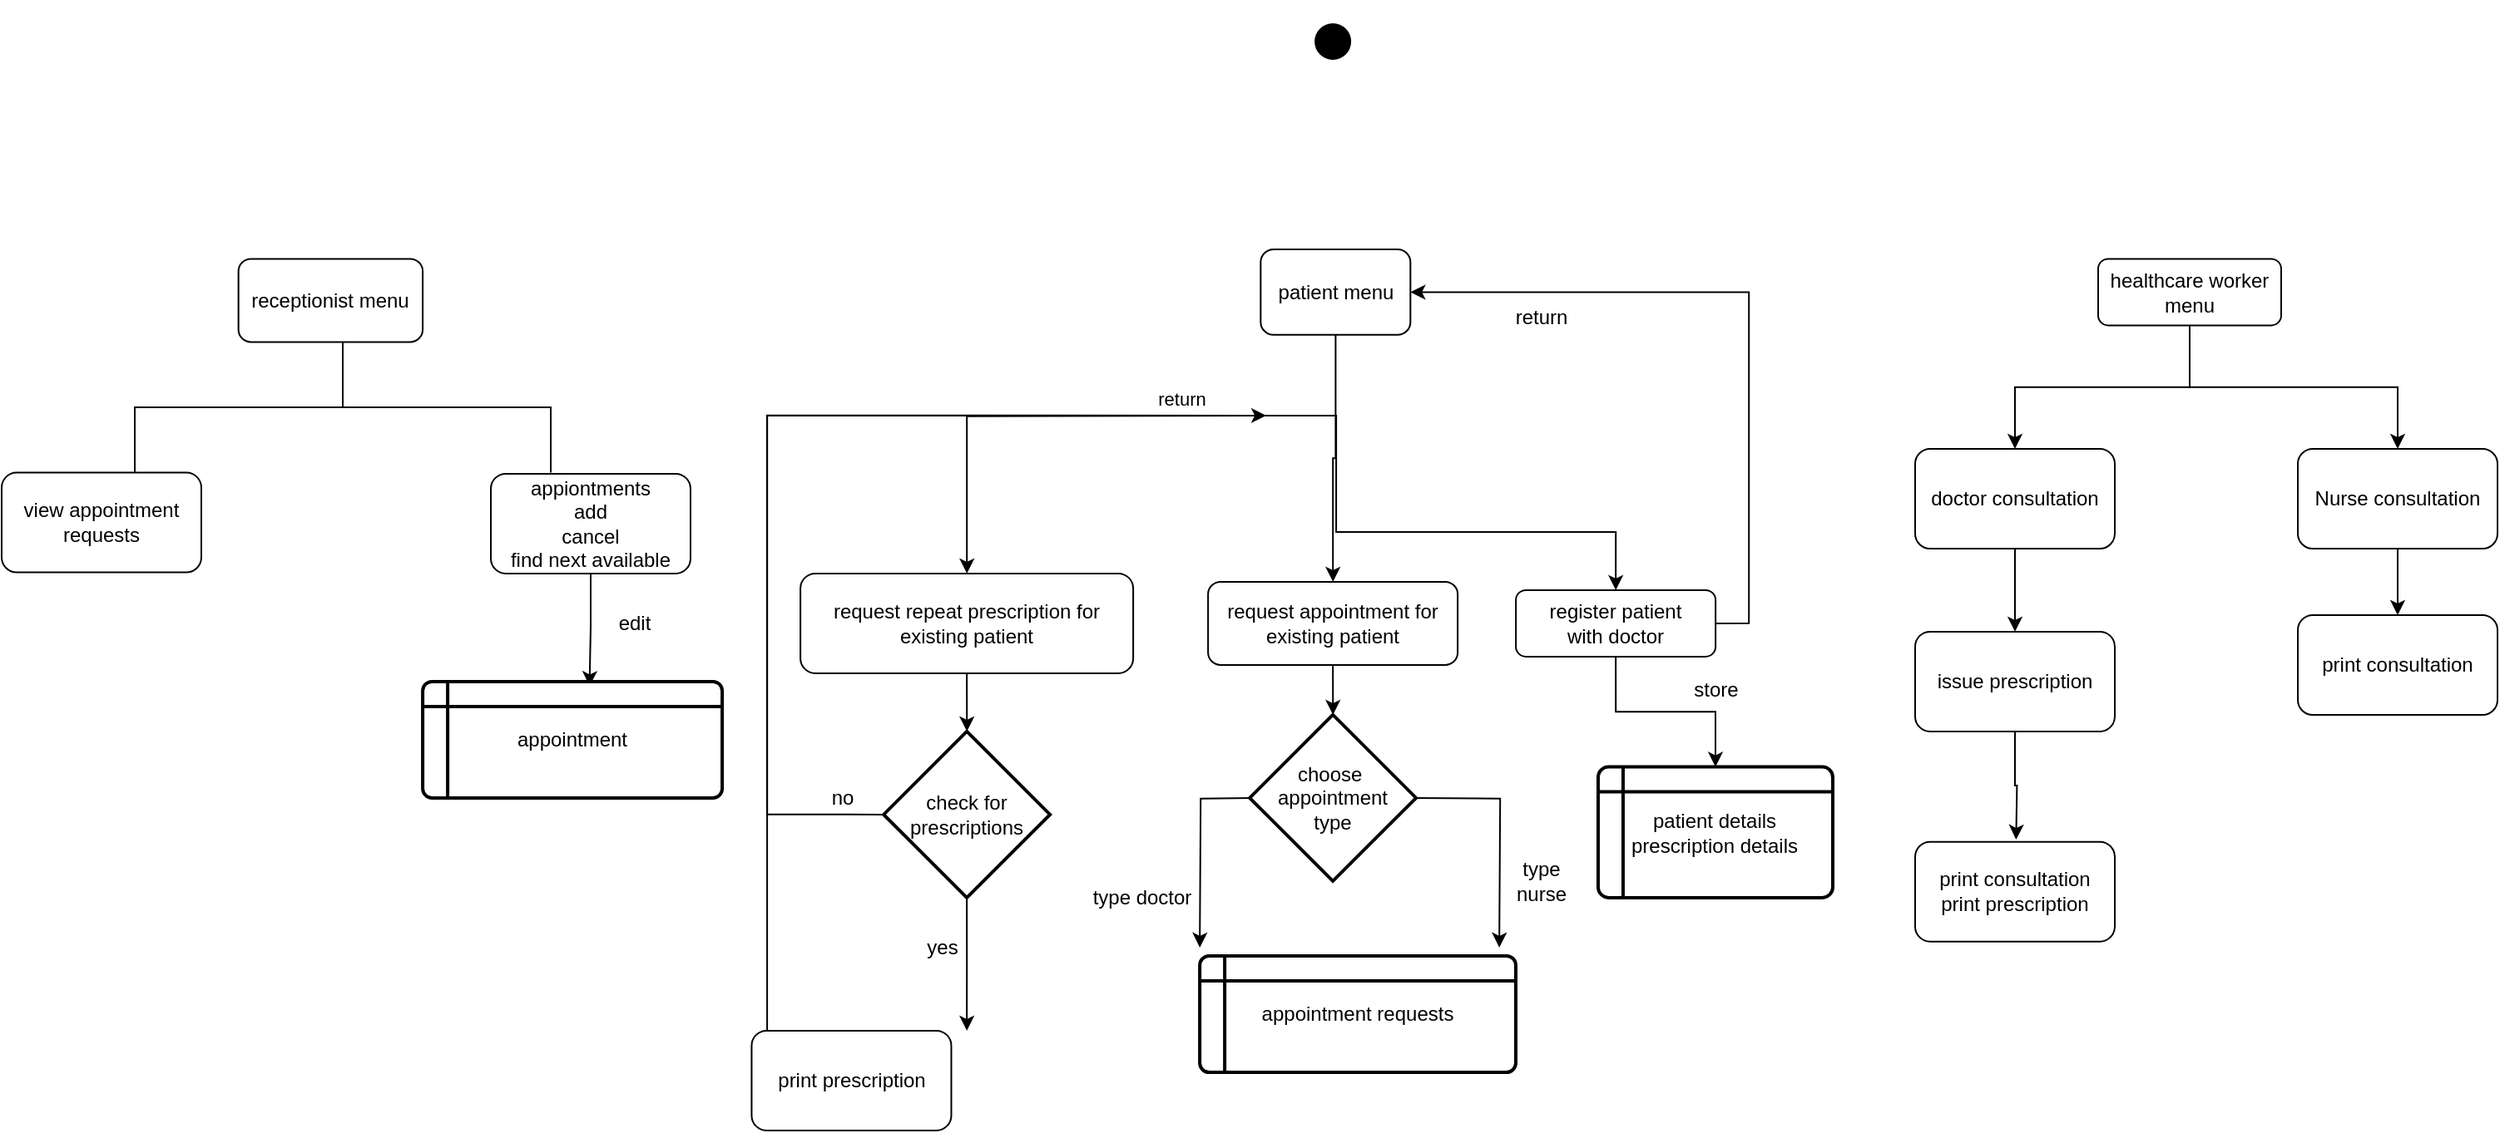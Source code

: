 <mxfile version="18.0.7" type="github">
  <diagram id="C5RBs43oDa-KdzZeNtuy" name="Page-1">
    <mxGraphModel dx="1384" dy="761" grid="1" gridSize="10" guides="1" tooltips="1" connect="1" arrows="1" fold="1" page="1" pageScale="1" pageWidth="827" pageHeight="1169" math="0" shadow="0">
      <root>
        <mxCell id="WIyWlLk6GJQsqaUBKTNV-0" />
        <mxCell id="WIyWlLk6GJQsqaUBKTNV-1" parent="WIyWlLk6GJQsqaUBKTNV-0" />
        <mxCell id="bt1sG3O_FPqmAOzxdh9N-33" style="edgeStyle=orthogonalEdgeStyle;rounded=0;orthogonalLoop=1;jettySize=auto;html=1;exitX=0.5;exitY=1;exitDx=0;exitDy=0;entryX=0.5;entryY=0;entryDx=0;entryDy=0;" parent="WIyWlLk6GJQsqaUBKTNV-1" source="WIyWlLk6GJQsqaUBKTNV-3" target="bt1sG3O_FPqmAOzxdh9N-15" edge="1">
          <mxGeometry relative="1" as="geometry" />
        </mxCell>
        <mxCell id="Za7b8PjsQ_Q9GH5Rkt4r-1" style="edgeStyle=orthogonalEdgeStyle;rounded=0;orthogonalLoop=1;jettySize=auto;html=1;exitX=1;exitY=0.5;exitDx=0;exitDy=0;entryX=1;entryY=0.5;entryDx=0;entryDy=0;" edge="1" parent="WIyWlLk6GJQsqaUBKTNV-1" source="WIyWlLk6GJQsqaUBKTNV-3" target="bt1sG3O_FPqmAOzxdh9N-39">
          <mxGeometry relative="1" as="geometry" />
        </mxCell>
        <mxCell id="WIyWlLk6GJQsqaUBKTNV-3" value="register patient&lt;br&gt;with doctor" style="rounded=1;whiteSpace=wrap;html=1;fontSize=12;glass=0;strokeWidth=1;shadow=0;" parent="WIyWlLk6GJQsqaUBKTNV-1" vertex="1">
          <mxGeometry x="970.06" y="639.94" width="120" height="40" as="geometry" />
        </mxCell>
        <mxCell id="bt1sG3O_FPqmAOzxdh9N-5" style="edgeStyle=orthogonalEdgeStyle;rounded=0;orthogonalLoop=1;jettySize=auto;html=1;" parent="WIyWlLk6GJQsqaUBKTNV-1" edge="1">
          <mxGeometry relative="1" as="geometry">
            <mxPoint x="780.06" y="854.94" as="targetPoint" />
            <mxPoint x="812.06" y="764.94" as="sourcePoint" />
          </mxGeometry>
        </mxCell>
        <mxCell id="bt1sG3O_FPqmAOzxdh9N-6" style="edgeStyle=orthogonalEdgeStyle;rounded=0;orthogonalLoop=1;jettySize=auto;html=1;exitX=1;exitY=0.5;exitDx=0;exitDy=0;" parent="WIyWlLk6GJQsqaUBKTNV-1" edge="1">
          <mxGeometry relative="1" as="geometry">
            <mxPoint x="960.06" y="854.94" as="targetPoint" />
            <mxPoint x="908.06" y="764.94" as="sourcePoint" />
          </mxGeometry>
        </mxCell>
        <mxCell id="Za7b8PjsQ_Q9GH5Rkt4r-17" style="edgeStyle=orthogonalEdgeStyle;rounded=0;orthogonalLoop=1;jettySize=auto;html=1;exitX=0.5;exitY=1;exitDx=0;exitDy=0;" edge="1" parent="WIyWlLk6GJQsqaUBKTNV-1" source="bt1sG3O_FPqmAOzxdh9N-1" target="Za7b8PjsQ_Q9GH5Rkt4r-16">
          <mxGeometry relative="1" as="geometry" />
        </mxCell>
        <mxCell id="bt1sG3O_FPqmAOzxdh9N-1" value="Nurse consultation" style="rounded=1;whiteSpace=wrap;html=1;" parent="WIyWlLk6GJQsqaUBKTNV-1" vertex="1">
          <mxGeometry x="1440" y="555" width="120" height="60" as="geometry" />
        </mxCell>
        <mxCell id="bt1sG3O_FPqmAOzxdh9N-7" value="type&lt;br&gt;nurse" style="text;html=1;align=center;verticalAlign=middle;resizable=0;points=[];autosize=1;strokeColor=none;fillColor=none;" parent="WIyWlLk6GJQsqaUBKTNV-1" vertex="1">
          <mxGeometry x="960.06" y="799.94" width="50" height="30" as="geometry" />
        </mxCell>
        <mxCell id="bt1sG3O_FPqmAOzxdh9N-8" value="type doctor" style="text;html=1;align=center;verticalAlign=middle;resizable=0;points=[];autosize=1;strokeColor=none;fillColor=none;" parent="WIyWlLk6GJQsqaUBKTNV-1" vertex="1">
          <mxGeometry x="710.06" y="814.94" width="70" height="20" as="geometry" />
        </mxCell>
        <mxCell id="Za7b8PjsQ_Q9GH5Rkt4r-11" style="edgeStyle=orthogonalEdgeStyle;rounded=0;orthogonalLoop=1;jettySize=auto;html=1;exitX=0.5;exitY=1;exitDx=0;exitDy=0;entryX=0.5;entryY=0;entryDx=0;entryDy=0;" edge="1" parent="WIyWlLk6GJQsqaUBKTNV-1" source="bt1sG3O_FPqmAOzxdh9N-9" target="Za7b8PjsQ_Q9GH5Rkt4r-9">
          <mxGeometry relative="1" as="geometry" />
        </mxCell>
        <mxCell id="bt1sG3O_FPqmAOzxdh9N-9" value="doctor consultation" style="rounded=1;whiteSpace=wrap;html=1;" parent="WIyWlLk6GJQsqaUBKTNV-1" vertex="1">
          <mxGeometry x="1210" y="555" width="120" height="60" as="geometry" />
        </mxCell>
        <mxCell id="bt1sG3O_FPqmAOzxdh9N-16" style="edgeStyle=orthogonalEdgeStyle;rounded=0;orthogonalLoop=1;jettySize=auto;html=1;exitX=0.5;exitY=1;exitDx=0;exitDy=0;" parent="WIyWlLk6GJQsqaUBKTNV-1" source="bt1sG3O_FPqmAOzxdh9N-11" target="bt1sG3O_FPqmAOzxdh9N-17" edge="1">
          <mxGeometry relative="1" as="geometry">
            <mxPoint x="860.06" y="764.94" as="targetPoint" />
          </mxGeometry>
        </mxCell>
        <mxCell id="bt1sG3O_FPqmAOzxdh9N-11" value="request appointment for existing patient" style="rounded=1;whiteSpace=wrap;html=1;" parent="WIyWlLk6GJQsqaUBKTNV-1" vertex="1">
          <mxGeometry x="785.06" y="634.94" width="150" height="50" as="geometry" />
        </mxCell>
        <mxCell id="bt1sG3O_FPqmAOzxdh9N-22" style="edgeStyle=orthogonalEdgeStyle;rounded=0;orthogonalLoop=1;jettySize=auto;html=1;exitX=0.5;exitY=1;exitDx=0;exitDy=0;" parent="WIyWlLk6GJQsqaUBKTNV-1" source="bt1sG3O_FPqmAOzxdh9N-12" target="bt1sG3O_FPqmAOzxdh9N-23" edge="1">
          <mxGeometry relative="1" as="geometry">
            <mxPoint x="640.06" y="724.94" as="targetPoint" />
          </mxGeometry>
        </mxCell>
        <mxCell id="bt1sG3O_FPqmAOzxdh9N-12" value="request repeat prescription for existing patient" style="rounded=1;whiteSpace=wrap;html=1;" parent="WIyWlLk6GJQsqaUBKTNV-1" vertex="1">
          <mxGeometry x="540.06" y="629.94" width="200" height="60" as="geometry" />
        </mxCell>
        <mxCell id="bt1sG3O_FPqmAOzxdh9N-15" value="patient details&lt;br&gt;prescription details" style="shape=internalStorage;whiteSpace=wrap;html=1;dx=15;dy=15;rounded=1;arcSize=8;strokeWidth=2;" parent="WIyWlLk6GJQsqaUBKTNV-1" vertex="1">
          <mxGeometry x="1019.48" y="746.28" width="141.03" height="78.66" as="geometry" />
        </mxCell>
        <mxCell id="bt1sG3O_FPqmAOzxdh9N-17" value="choose&amp;nbsp;&lt;br&gt;appointment&lt;br&gt;type" style="strokeWidth=2;html=1;shape=mxgraph.flowchart.decision;whiteSpace=wrap;rounded=1;" parent="WIyWlLk6GJQsqaUBKTNV-1" vertex="1">
          <mxGeometry x="810.06" y="714.94" width="100" height="100" as="geometry" />
        </mxCell>
        <mxCell id="bt1sG3O_FPqmAOzxdh9N-20" style="edgeStyle=orthogonalEdgeStyle;rounded=0;orthogonalLoop=1;jettySize=auto;html=1;exitX=0;exitY=0.5;exitDx=0;exitDy=0;exitPerimeter=0;" parent="WIyWlLk6GJQsqaUBKTNV-1" target="bt1sG3O_FPqmAOzxdh9N-12" edge="1">
          <mxGeometry relative="1" as="geometry">
            <mxPoint x="640.06" y="554.94" as="targetPoint" />
            <mxPoint x="820.06" y="534.94" as="sourcePoint" />
          </mxGeometry>
        </mxCell>
        <mxCell id="bt1sG3O_FPqmAOzxdh9N-21" style="edgeStyle=orthogonalEdgeStyle;rounded=0;orthogonalLoop=1;jettySize=auto;html=1;" parent="WIyWlLk6GJQsqaUBKTNV-1" source="bt1sG3O_FPqmAOzxdh9N-39" target="bt1sG3O_FPqmAOzxdh9N-11" edge="1">
          <mxGeometry relative="1" as="geometry">
            <mxPoint x="684.33" y="475" as="sourcePoint" />
          </mxGeometry>
        </mxCell>
        <mxCell id="bt1sG3O_FPqmAOzxdh9N-19" value="return" style="text;html=1;align=center;verticalAlign=middle;resizable=0;points=[];autosize=1;strokeColor=none;fillColor=none;" parent="WIyWlLk6GJQsqaUBKTNV-1" vertex="1">
          <mxGeometry x="960.06" y="466.4" width="50" height="20" as="geometry" />
        </mxCell>
        <mxCell id="bt1sG3O_FPqmAOzxdh9N-24" style="edgeStyle=orthogonalEdgeStyle;rounded=0;orthogonalLoop=1;jettySize=auto;html=1;exitX=0.5;exitY=1;exitDx=0;exitDy=0;exitPerimeter=0;" parent="WIyWlLk6GJQsqaUBKTNV-1" source="bt1sG3O_FPqmAOzxdh9N-23" edge="1">
          <mxGeometry relative="1" as="geometry">
            <mxPoint x="640.06" y="904.94" as="targetPoint" />
          </mxGeometry>
        </mxCell>
        <mxCell id="bt1sG3O_FPqmAOzxdh9N-27" style="edgeStyle=orthogonalEdgeStyle;rounded=0;orthogonalLoop=1;jettySize=auto;html=1;exitX=0;exitY=0.5;exitDx=0;exitDy=0;exitPerimeter=0;" parent="WIyWlLk6GJQsqaUBKTNV-1" source="bt1sG3O_FPqmAOzxdh9N-23" edge="1">
          <mxGeometry relative="1" as="geometry">
            <mxPoint x="820.06" y="534.94" as="targetPoint" />
            <Array as="points">
              <mxPoint x="520.06" y="774.94" />
              <mxPoint x="520.06" y="534.94" />
            </Array>
          </mxGeometry>
        </mxCell>
        <mxCell id="bt1sG3O_FPqmAOzxdh9N-23" value="check for&lt;br&gt;prescriptions" style="strokeWidth=2;html=1;shape=mxgraph.flowchart.decision;whiteSpace=wrap;rounded=1;" parent="WIyWlLk6GJQsqaUBKTNV-1" vertex="1">
          <mxGeometry x="590.06" y="724.94" width="100" height="100" as="geometry" />
        </mxCell>
        <mxCell id="bt1sG3O_FPqmAOzxdh9N-25" value="yes" style="text;html=1;align=center;verticalAlign=middle;resizable=0;points=[];autosize=1;strokeColor=none;fillColor=none;" parent="WIyWlLk6GJQsqaUBKTNV-1" vertex="1">
          <mxGeometry x="610.06" y="844.94" width="30" height="20" as="geometry" />
        </mxCell>
        <mxCell id="bt1sG3O_FPqmAOzxdh9N-29" style="edgeStyle=orthogonalEdgeStyle;rounded=0;orthogonalLoop=1;jettySize=auto;html=1;exitX=0;exitY=0.5;exitDx=0;exitDy=0;entryX=0.5;entryY=0;entryDx=0;entryDy=0;" parent="WIyWlLk6GJQsqaUBKTNV-1" edge="1" target="WIyWlLk6GJQsqaUBKTNV-3">
          <mxGeometry relative="1" as="geometry">
            <mxPoint x="820.06" y="534.94" as="targetPoint" />
            <Array as="points">
              <mxPoint x="520.06" y="935" />
              <mxPoint x="520.06" y="535" />
              <mxPoint x="862.06" y="535" />
              <mxPoint x="862.06" y="605" />
              <mxPoint x="1030.06" y="605" />
            </Array>
            <mxPoint x="580.06" y="934.94" as="sourcePoint" />
          </mxGeometry>
        </mxCell>
        <mxCell id="bt1sG3O_FPqmAOzxdh9N-30" value="return" style="edgeLabel;html=1;align=center;verticalAlign=middle;resizable=0;points=[];" parent="bt1sG3O_FPqmAOzxdh9N-29" vertex="1" connectable="0">
          <mxGeometry x="0.275" y="9" relative="1" as="geometry">
            <mxPoint x="24" y="-1" as="offset" />
          </mxGeometry>
        </mxCell>
        <mxCell id="bt1sG3O_FPqmAOzxdh9N-26" value="print prescription" style="rounded=1;whiteSpace=wrap;html=1;" parent="WIyWlLk6GJQsqaUBKTNV-1" vertex="1">
          <mxGeometry x="510.73" y="904.94" width="120" height="60" as="geometry" />
        </mxCell>
        <mxCell id="bt1sG3O_FPqmAOzxdh9N-28" value="no" style="text;html=1;align=center;verticalAlign=middle;resizable=0;points=[];autosize=1;strokeColor=none;fillColor=none;" parent="WIyWlLk6GJQsqaUBKTNV-1" vertex="1">
          <mxGeometry x="550.06" y="754.94" width="30" height="20" as="geometry" />
        </mxCell>
        <mxCell id="bt1sG3O_FPqmAOzxdh9N-34" value="store" style="text;html=1;align=center;verticalAlign=middle;resizable=0;points=[];autosize=1;strokeColor=none;fillColor=none;" parent="WIyWlLk6GJQsqaUBKTNV-1" vertex="1">
          <mxGeometry x="1070" y="689.94" width="40" height="20" as="geometry" />
        </mxCell>
        <mxCell id="bt1sG3O_FPqmAOzxdh9N-39" value="patient menu" style="rounded=1;whiteSpace=wrap;html=1;" parent="WIyWlLk6GJQsqaUBKTNV-1" vertex="1">
          <mxGeometry x="816.67" y="435" width="90" height="51.4" as="geometry" />
        </mxCell>
        <mxCell id="Za7b8PjsQ_Q9GH5Rkt4r-10" style="edgeStyle=orthogonalEdgeStyle;rounded=0;orthogonalLoop=1;jettySize=auto;html=1;exitX=0.5;exitY=1;exitDx=0;exitDy=0;entryX=0.5;entryY=0;entryDx=0;entryDy=0;" edge="1" parent="WIyWlLk6GJQsqaUBKTNV-1" source="bt1sG3O_FPqmAOzxdh9N-45" target="bt1sG3O_FPqmAOzxdh9N-9">
          <mxGeometry relative="1" as="geometry" />
        </mxCell>
        <mxCell id="Za7b8PjsQ_Q9GH5Rkt4r-12" style="edgeStyle=orthogonalEdgeStyle;rounded=0;orthogonalLoop=1;jettySize=auto;html=1;exitX=0.5;exitY=1;exitDx=0;exitDy=0;entryX=0.5;entryY=0;entryDx=0;entryDy=0;" edge="1" parent="WIyWlLk6GJQsqaUBKTNV-1" source="bt1sG3O_FPqmAOzxdh9N-45" target="bt1sG3O_FPqmAOzxdh9N-1">
          <mxGeometry relative="1" as="geometry" />
        </mxCell>
        <mxCell id="bt1sG3O_FPqmAOzxdh9N-45" value="healthcare worker&lt;br&gt;menu" style="rounded=1;whiteSpace=wrap;html=1;" parent="WIyWlLk6GJQsqaUBKTNV-1" vertex="1">
          <mxGeometry x="1320" y="440.7" width="110" height="40" as="geometry" />
        </mxCell>
        <mxCell id="bt1sG3O_FPqmAOzxdh9N-47" value="" style="shape=waypoint;sketch=0;size=6;pointerEvents=1;points=[];fillColor=none;resizable=0;rotatable=0;perimeter=centerPerimeter;snapToPoint=1;rounded=1;strokeWidth=9;" parent="WIyWlLk6GJQsqaUBKTNV-1" vertex="1">
          <mxGeometry x="840.06" y="290" width="40" height="40" as="geometry" />
        </mxCell>
        <mxCell id="bt1sG3O_FPqmAOzxdh9N-48" value="receptionist menu" style="rounded=1;whiteSpace=wrap;html=1;strokeWidth=1;" parent="WIyWlLk6GJQsqaUBKTNV-1" vertex="1">
          <mxGeometry x="202.32" y="440.7" width="110.73" height="50" as="geometry" />
        </mxCell>
        <mxCell id="bt1sG3O_FPqmAOzxdh9N-49" value="" style="strokeWidth=1;html=1;shape=mxgraph.flowchart.annotation_2;align=left;labelPosition=right;pointerEvents=1;rounded=1;direction=south;" parent="WIyWlLk6GJQsqaUBKTNV-1" vertex="1">
          <mxGeometry x="140" y="490.7" width="250" height="78.6" as="geometry" />
        </mxCell>
        <mxCell id="Za7b8PjsQ_Q9GH5Rkt4r-14" style="edgeStyle=orthogonalEdgeStyle;rounded=0;orthogonalLoop=1;jettySize=auto;html=1;exitX=0.5;exitY=1;exitDx=0;exitDy=0;entryX=0.557;entryY=0.039;entryDx=0;entryDy=0;entryPerimeter=0;" edge="1" parent="WIyWlLk6GJQsqaUBKTNV-1" source="Za7b8PjsQ_Q9GH5Rkt4r-3" target="Za7b8PjsQ_Q9GH5Rkt4r-13">
          <mxGeometry relative="1" as="geometry" />
        </mxCell>
        <mxCell id="Za7b8PjsQ_Q9GH5Rkt4r-3" value="appiontments&lt;br&gt;add&lt;br&gt;cancel&lt;br&gt;find next available" style="rounded=1;whiteSpace=wrap;html=1;" vertex="1" parent="WIyWlLk6GJQsqaUBKTNV-1">
          <mxGeometry x="354" y="569.94" width="120" height="60" as="geometry" />
        </mxCell>
        <mxCell id="Za7b8PjsQ_Q9GH5Rkt4r-6" value="appointment requests" style="shape=internalStorage;whiteSpace=wrap;html=1;dx=15;dy=15;rounded=1;arcSize=8;strokeWidth=2;" vertex="1" parent="WIyWlLk6GJQsqaUBKTNV-1">
          <mxGeometry x="780.06" y="860" width="189.94" height="70" as="geometry" />
        </mxCell>
        <mxCell id="Za7b8PjsQ_Q9GH5Rkt4r-7" value="view appointment&lt;br&gt;requests" style="rounded=1;whiteSpace=wrap;html=1;" vertex="1" parent="WIyWlLk6GJQsqaUBKTNV-1">
          <mxGeometry x="60" y="569.3" width="120" height="60" as="geometry" />
        </mxCell>
        <mxCell id="Za7b8PjsQ_Q9GH5Rkt4r-18" style="edgeStyle=orthogonalEdgeStyle;rounded=0;orthogonalLoop=1;jettySize=auto;html=1;exitX=0.5;exitY=1;exitDx=0;exitDy=0;" edge="1" parent="WIyWlLk6GJQsqaUBKTNV-1" source="Za7b8PjsQ_Q9GH5Rkt4r-9">
          <mxGeometry relative="1" as="geometry">
            <mxPoint x="1270.667" y="790" as="targetPoint" />
          </mxGeometry>
        </mxCell>
        <mxCell id="Za7b8PjsQ_Q9GH5Rkt4r-9" value="issue prescription" style="rounded=1;whiteSpace=wrap;html=1;" vertex="1" parent="WIyWlLk6GJQsqaUBKTNV-1">
          <mxGeometry x="1210" y="664.94" width="120" height="60" as="geometry" />
        </mxCell>
        <mxCell id="Za7b8PjsQ_Q9GH5Rkt4r-13" value="appointment" style="shape=internalStorage;whiteSpace=wrap;html=1;dx=15;dy=15;rounded=1;arcSize=8;strokeWidth=2;" vertex="1" parent="WIyWlLk6GJQsqaUBKTNV-1">
          <mxGeometry x="313.05" y="694.94" width="180" height="70" as="geometry" />
        </mxCell>
        <mxCell id="Za7b8PjsQ_Q9GH5Rkt4r-15" value="edit" style="text;html=1;align=center;verticalAlign=middle;resizable=0;points=[];autosize=1;strokeColor=none;fillColor=none;" vertex="1" parent="WIyWlLk6GJQsqaUBKTNV-1">
          <mxGeometry x="425" y="650" width="30" height="20" as="geometry" />
        </mxCell>
        <mxCell id="Za7b8PjsQ_Q9GH5Rkt4r-16" value="print consultation" style="rounded=1;whiteSpace=wrap;html=1;" vertex="1" parent="WIyWlLk6GJQsqaUBKTNV-1">
          <mxGeometry x="1440" y="655" width="120" height="60" as="geometry" />
        </mxCell>
        <mxCell id="Za7b8PjsQ_Q9GH5Rkt4r-19" value="print consultation&lt;br&gt;print prescription" style="rounded=1;whiteSpace=wrap;html=1;" vertex="1" parent="WIyWlLk6GJQsqaUBKTNV-1">
          <mxGeometry x="1210" y="791.34" width="120" height="60" as="geometry" />
        </mxCell>
      </root>
    </mxGraphModel>
  </diagram>
</mxfile>
